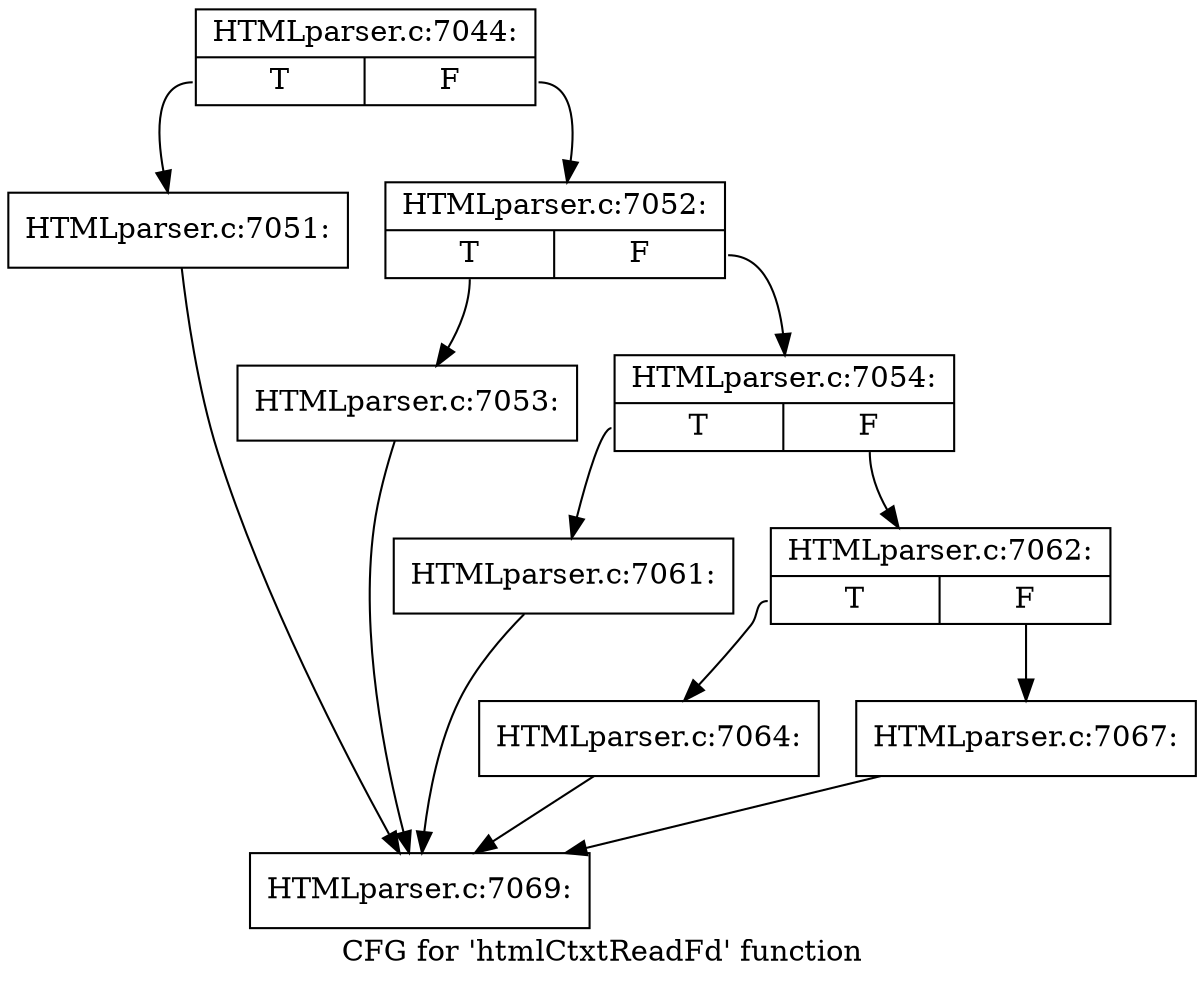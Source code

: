 digraph "CFG for 'htmlCtxtReadFd' function" {
	label="CFG for 'htmlCtxtReadFd' function";

	Node0x3db3880 [shape=record,label="{HTMLparser.c:7044:|{<s0>T|<s1>F}}"];
	Node0x3db3880:s0 -> Node0x3dbc4c0;
	Node0x3db3880:s1 -> Node0x3dbc510;
	Node0x3dbc4c0 [shape=record,label="{HTMLparser.c:7051:}"];
	Node0x3dbc4c0 -> Node0x3db3a90;
	Node0x3dbc510 [shape=record,label="{HTMLparser.c:7052:|{<s0>T|<s1>F}}"];
	Node0x3dbc510:s0 -> Node0x3dbc970;
	Node0x3dbc510:s1 -> Node0x3dbc9c0;
	Node0x3dbc970 [shape=record,label="{HTMLparser.c:7053:}"];
	Node0x3dbc970 -> Node0x3db3a90;
	Node0x3dbc9c0 [shape=record,label="{HTMLparser.c:7054:|{<s0>T|<s1>F}}"];
	Node0x3dbc9c0:s0 -> Node0x3dbd280;
	Node0x3dbc9c0:s1 -> Node0x3dbd2d0;
	Node0x3dbd280 [shape=record,label="{HTMLparser.c:7061:}"];
	Node0x3dbd280 -> Node0x3db3a90;
	Node0x3dbd2d0 [shape=record,label="{HTMLparser.c:7062:|{<s0>T|<s1>F}}"];
	Node0x3dbd2d0:s0 -> Node0x3dbda50;
	Node0x3dbd2d0:s1 -> Node0x3dbdaa0;
	Node0x3dbda50 [shape=record,label="{HTMLparser.c:7064:}"];
	Node0x3dbda50 -> Node0x3db3a90;
	Node0x3dbdaa0 [shape=record,label="{HTMLparser.c:7067:}"];
	Node0x3dbdaa0 -> Node0x3db3a90;
	Node0x3db3a90 [shape=record,label="{HTMLparser.c:7069:}"];
}
